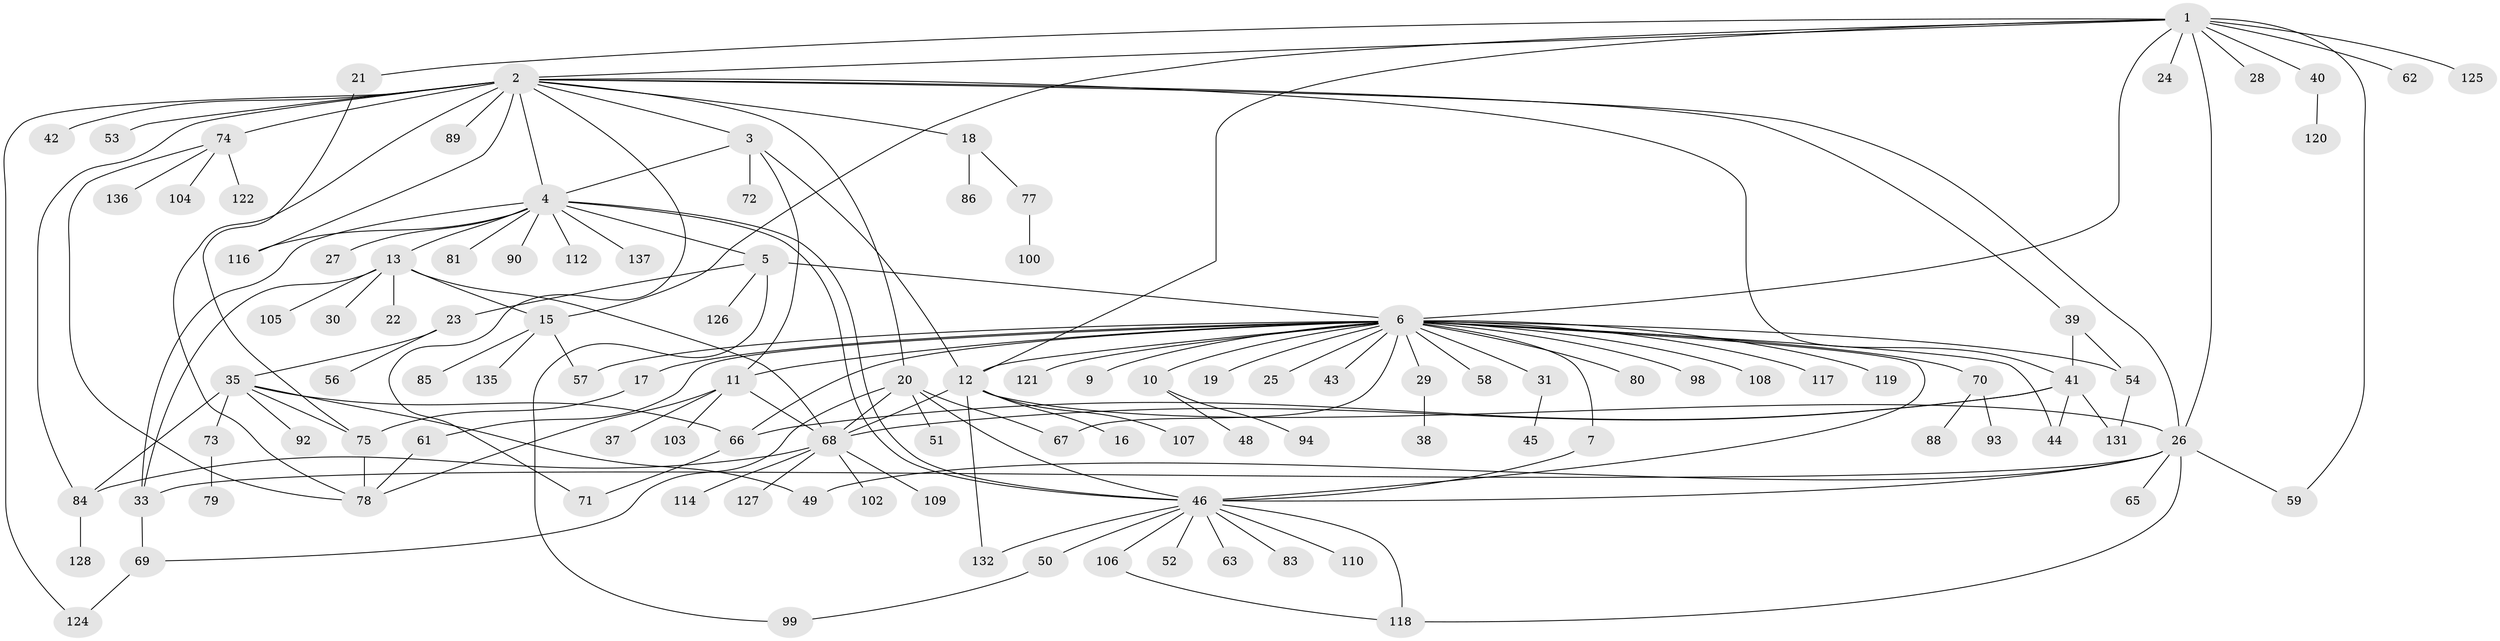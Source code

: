 // Generated by graph-tools (version 1.1) at 2025/51/02/27/25 19:51:59]
// undirected, 112 vertices, 156 edges
graph export_dot {
graph [start="1"]
  node [color=gray90,style=filled];
  1 [super="+8"];
  2 [super="+34"];
  3;
  4 [super="+60"];
  5 [super="+47"];
  6 [super="+14"];
  7;
  9;
  10;
  11 [super="+82"];
  12;
  13 [super="+123"];
  15 [super="+32"];
  16;
  17;
  18 [super="+133"];
  19;
  20 [super="+36"];
  21;
  22;
  23 [super="+64"];
  24;
  25;
  26 [super="+87"];
  27;
  28;
  29;
  30;
  31;
  33 [super="+113"];
  35 [super="+76"];
  37;
  38 [super="+97"];
  39;
  40 [super="+55"];
  41 [super="+134"];
  42;
  43;
  44 [super="+115"];
  45;
  46 [super="+101"];
  48;
  49;
  50;
  51;
  52;
  53;
  54;
  56;
  57;
  58;
  59;
  61;
  62;
  63;
  65;
  66;
  67;
  68 [super="+95"];
  69;
  70;
  71;
  72;
  73;
  74 [super="+111"];
  75 [super="+91"];
  77 [super="+96"];
  78;
  79;
  80;
  81;
  83;
  84;
  85;
  86;
  88;
  89;
  90;
  92;
  93 [super="+130"];
  94;
  98 [super="+129"];
  99;
  100;
  102;
  103;
  104;
  105;
  106;
  107;
  108;
  109;
  110;
  112;
  114;
  116;
  117;
  118;
  119;
  120;
  121;
  122;
  124;
  125;
  126;
  127;
  128;
  131;
  132;
  135;
  136;
  137;
  1 -- 2;
  1 -- 12;
  1 -- 15;
  1 -- 21;
  1 -- 26;
  1 -- 28;
  1 -- 59;
  1 -- 62;
  1 -- 125;
  1 -- 24;
  1 -- 40;
  1 -- 6;
  2 -- 3;
  2 -- 4;
  2 -- 18;
  2 -- 20;
  2 -- 39;
  2 -- 41;
  2 -- 42;
  2 -- 53;
  2 -- 71;
  2 -- 74 [weight=2];
  2 -- 78;
  2 -- 84;
  2 -- 89;
  2 -- 116;
  2 -- 124;
  2 -- 26;
  3 -- 4;
  3 -- 11;
  3 -- 12;
  3 -- 72;
  4 -- 5;
  4 -- 13;
  4 -- 27;
  4 -- 33;
  4 -- 46;
  4 -- 46;
  4 -- 81;
  4 -- 90;
  4 -- 112;
  4 -- 116;
  4 -- 137;
  5 -- 6;
  5 -- 23;
  5 -- 126;
  5 -- 99;
  6 -- 7;
  6 -- 9;
  6 -- 10;
  6 -- 12;
  6 -- 17;
  6 -- 29;
  6 -- 43;
  6 -- 46;
  6 -- 57;
  6 -- 61;
  6 -- 66;
  6 -- 67;
  6 -- 80;
  6 -- 108;
  6 -- 117;
  6 -- 119;
  6 -- 121;
  6 -- 98;
  6 -- 70;
  6 -- 11;
  6 -- 44;
  6 -- 19;
  6 -- 54;
  6 -- 25;
  6 -- 58;
  6 -- 31;
  7 -- 46;
  10 -- 48;
  10 -- 94;
  11 -- 37;
  11 -- 78;
  11 -- 103;
  11 -- 68;
  12 -- 16;
  12 -- 26;
  12 -- 107;
  12 -- 132;
  12 -- 68;
  13 -- 22;
  13 -- 30;
  13 -- 105;
  13 -- 33;
  13 -- 68;
  13 -- 15;
  15 -- 85;
  15 -- 135;
  15 -- 57;
  17 -- 75;
  18 -- 77;
  18 -- 86;
  20 -- 46;
  20 -- 69;
  20 -- 51;
  20 -- 67;
  20 -- 68;
  21 -- 75;
  23 -- 35;
  23 -- 56;
  26 -- 46;
  26 -- 49;
  26 -- 59;
  26 -- 65;
  26 -- 118;
  26 -- 33;
  29 -- 38;
  31 -- 45;
  33 -- 69;
  35 -- 66;
  35 -- 73;
  35 -- 75;
  35 -- 84;
  35 -- 49;
  35 -- 92;
  39 -- 41;
  39 -- 54;
  40 -- 120;
  41 -- 44;
  41 -- 66;
  41 -- 131;
  41 -- 68;
  46 -- 50;
  46 -- 52;
  46 -- 63;
  46 -- 83;
  46 -- 106;
  46 -- 110;
  46 -- 118;
  46 -- 132;
  50 -- 99;
  54 -- 131;
  61 -- 78;
  66 -- 71;
  68 -- 127;
  68 -- 102;
  68 -- 109;
  68 -- 114;
  68 -- 84;
  69 -- 124;
  70 -- 88;
  70 -- 93;
  73 -- 79;
  74 -- 104;
  74 -- 122;
  74 -- 136;
  74 -- 78;
  75 -- 78;
  77 -- 100;
  84 -- 128;
  106 -- 118;
}
